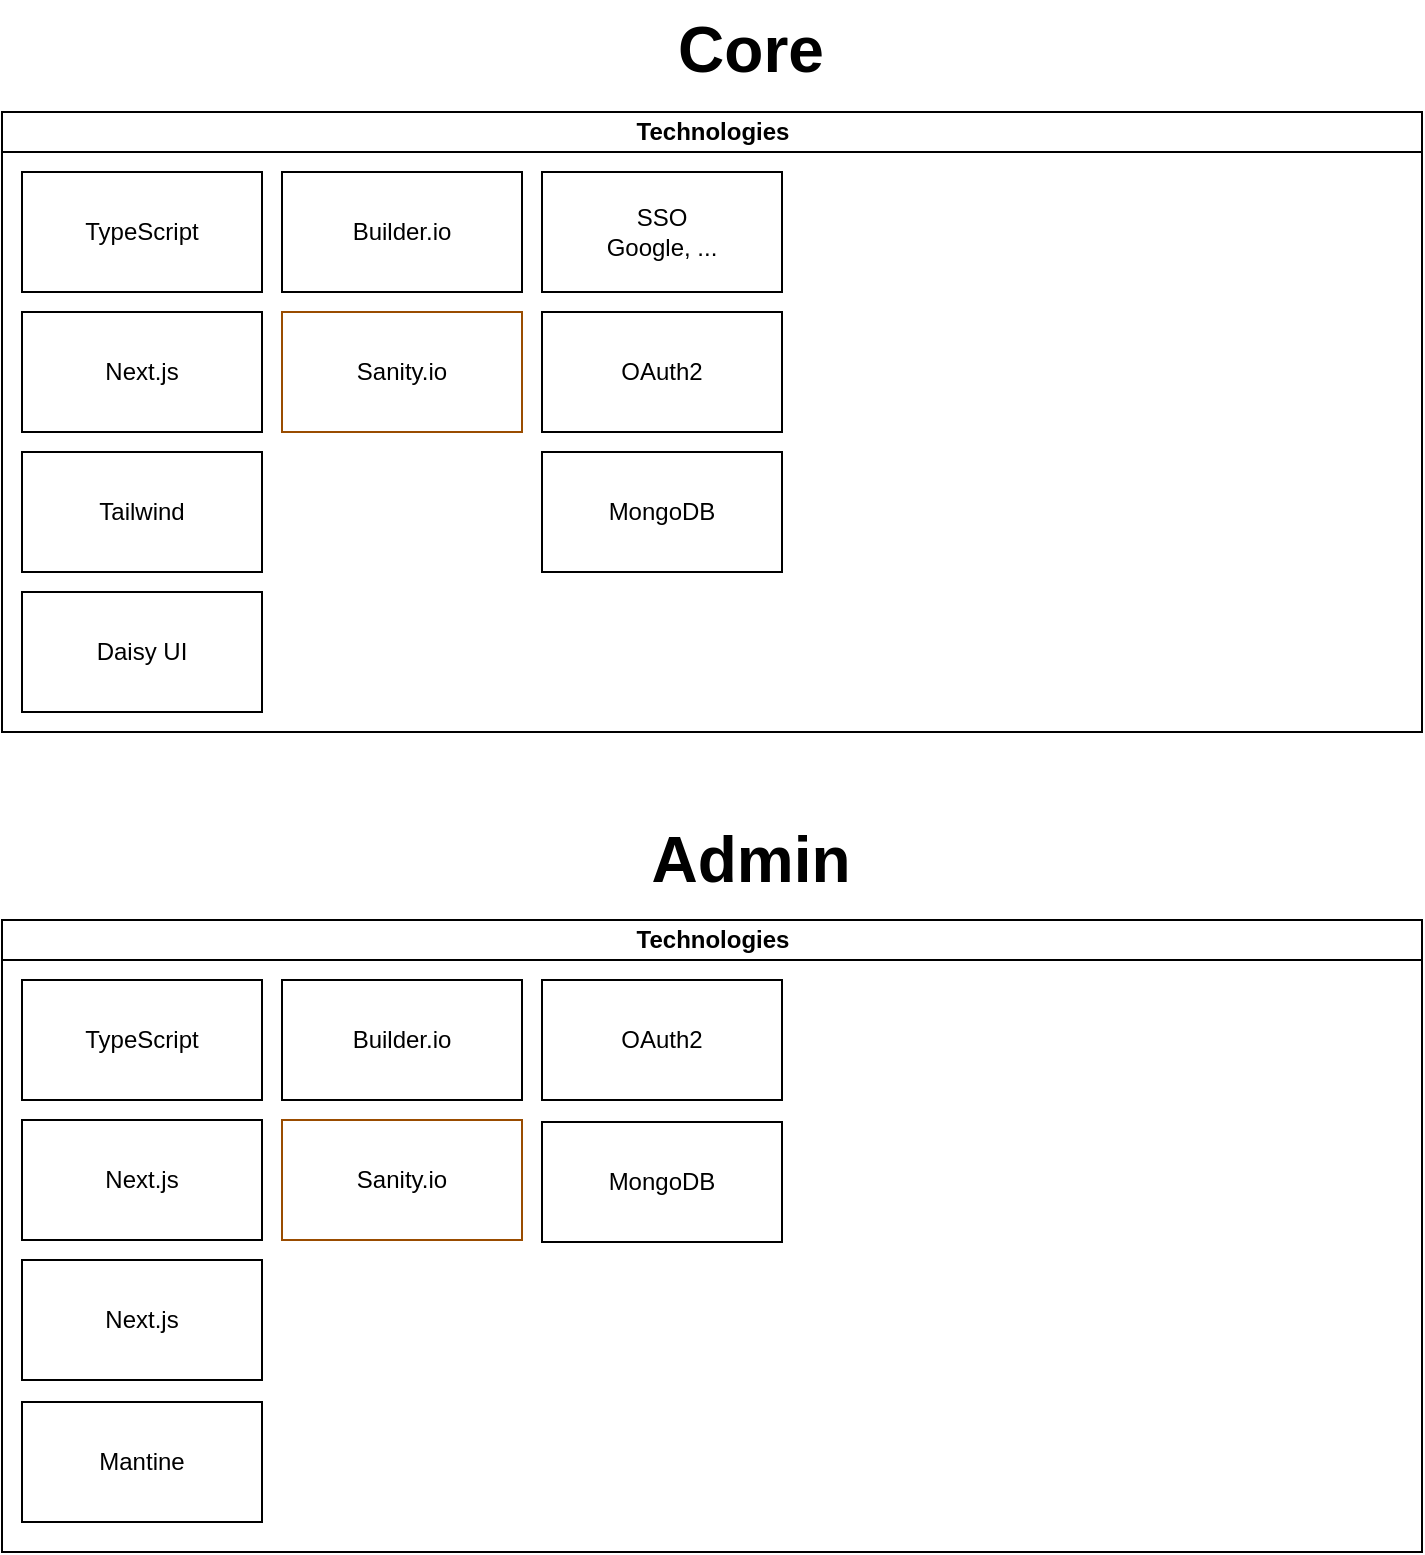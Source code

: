 <mxfile version="24.3.1" type="github">
  <diagram id="prtHgNgQTEPvFCAcTncT" name="Page-1">
    <mxGraphModel dx="1434" dy="804" grid="1" gridSize="10" guides="1" tooltips="1" connect="1" arrows="1" fold="1" page="1" pageScale="1" pageWidth="827" pageHeight="1169" math="0" shadow="0">
      <root>
        <mxCell id="0" />
        <mxCell id="1" parent="0" />
        <mxCell id="dNxyNK7c78bLwvsdeMH5-11" value="Technologies" style="swimlane;html=1;startSize=20;horizontal=1;containerType=tree;glass=0;" parent="1" vertex="1">
          <mxGeometry x="40" y="80" width="710" height="310" as="geometry" />
        </mxCell>
        <mxCell id="8rBIdCPRuKrs7vnbV3eI-1" value="TypeScript" style="rounded=0;whiteSpace=wrap;html=1;" parent="dNxyNK7c78bLwvsdeMH5-11" vertex="1">
          <mxGeometry x="10" y="30" width="120" height="60" as="geometry" />
        </mxCell>
        <mxCell id="8rBIdCPRuKrs7vnbV3eI-2" value="Next.js" style="rounded=0;whiteSpace=wrap;html=1;" parent="dNxyNK7c78bLwvsdeMH5-11" vertex="1">
          <mxGeometry x="10" y="100" width="120" height="60" as="geometry" />
        </mxCell>
        <mxCell id="8rBIdCPRuKrs7vnbV3eI-3" value="Tailwind" style="rounded=0;whiteSpace=wrap;html=1;" parent="dNxyNK7c78bLwvsdeMH5-11" vertex="1">
          <mxGeometry x="10" y="170" width="120" height="60" as="geometry" />
        </mxCell>
        <mxCell id="8rBIdCPRuKrs7vnbV3eI-10" value="Daisy UI" style="rounded=0;whiteSpace=wrap;html=1;" parent="dNxyNK7c78bLwvsdeMH5-11" vertex="1">
          <mxGeometry x="10" y="240" width="120" height="60" as="geometry" />
        </mxCell>
        <mxCell id="8rBIdCPRuKrs7vnbV3eI-11" value="SSO&lt;br&gt;Google, ..." style="rounded=0;whiteSpace=wrap;html=1;" parent="dNxyNK7c78bLwvsdeMH5-11" vertex="1">
          <mxGeometry x="270" y="30" width="120" height="60" as="geometry" />
        </mxCell>
        <mxCell id="8rBIdCPRuKrs7vnbV3eI-12" value="MongoDB" style="rounded=0;whiteSpace=wrap;html=1;" parent="dNxyNK7c78bLwvsdeMH5-11" vertex="1">
          <mxGeometry x="270" y="170" width="120" height="60" as="geometry" />
        </mxCell>
        <mxCell id="8rBIdCPRuKrs7vnbV3eI-13" value="Builder.io" style="rounded=0;whiteSpace=wrap;html=1;" parent="dNxyNK7c78bLwvsdeMH5-11" vertex="1">
          <mxGeometry x="140" y="30" width="120" height="60" as="geometry" />
        </mxCell>
        <mxCell id="8rBIdCPRuKrs7vnbV3eI-15" value="Sanity.io" style="rounded=0;whiteSpace=wrap;html=1;strokeColor=#994C00;" parent="dNxyNK7c78bLwvsdeMH5-11" vertex="1">
          <mxGeometry x="140" y="100" width="120" height="60" as="geometry" />
        </mxCell>
        <mxCell id="M8-b63AuhIMlsnjuittQ-5" value="OAuth2" style="rounded=0;whiteSpace=wrap;html=1;" vertex="1" parent="dNxyNK7c78bLwvsdeMH5-11">
          <mxGeometry x="270" y="100" width="120" height="60" as="geometry" />
        </mxCell>
        <mxCell id="8rBIdCPRuKrs7vnbV3eI-4" value="Core" style="text;html=1;align=center;verticalAlign=middle;resizable=0;points=[];autosize=1;strokeColor=none;fillColor=none;fontSize=32;fontStyle=1" parent="1" vertex="1">
          <mxGeometry x="369" y="24" width="90" height="50" as="geometry" />
        </mxCell>
        <mxCell id="8rBIdCPRuKrs7vnbV3eI-5" value="Technologies" style="swimlane;html=1;startSize=20;horizontal=1;containerType=tree;glass=0;" parent="1" vertex="1">
          <mxGeometry x="40" y="484" width="710" height="316" as="geometry" />
        </mxCell>
        <mxCell id="8rBIdCPRuKrs7vnbV3eI-6" value="TypeScript" style="rounded=0;whiteSpace=wrap;html=1;" parent="8rBIdCPRuKrs7vnbV3eI-5" vertex="1">
          <mxGeometry x="10" y="30" width="120" height="60" as="geometry" />
        </mxCell>
        <mxCell id="8rBIdCPRuKrs7vnbV3eI-7" value="Next.js" style="rounded=0;whiteSpace=wrap;html=1;" parent="8rBIdCPRuKrs7vnbV3eI-5" vertex="1">
          <mxGeometry x="10" y="100" width="120" height="60" as="geometry" />
        </mxCell>
        <mxCell id="8rBIdCPRuKrs7vnbV3eI-8" value="Next.js" style="rounded=0;whiteSpace=wrap;html=1;" parent="8rBIdCPRuKrs7vnbV3eI-5" vertex="1">
          <mxGeometry x="10" y="170" width="120" height="60" as="geometry" />
        </mxCell>
        <mxCell id="8rBIdCPRuKrs7vnbV3eI-16" value="Mantine" style="rounded=0;whiteSpace=wrap;html=1;" parent="8rBIdCPRuKrs7vnbV3eI-5" vertex="1">
          <mxGeometry x="10" y="241" width="120" height="60" as="geometry" />
        </mxCell>
        <mxCell id="M8-b63AuhIMlsnjuittQ-1" value="Builder.io" style="rounded=0;whiteSpace=wrap;html=1;" vertex="1" parent="8rBIdCPRuKrs7vnbV3eI-5">
          <mxGeometry x="140" y="30" width="120" height="60" as="geometry" />
        </mxCell>
        <mxCell id="M8-b63AuhIMlsnjuittQ-2" value="Sanity.io" style="rounded=0;whiteSpace=wrap;html=1;strokeColor=#994C00;" vertex="1" parent="8rBIdCPRuKrs7vnbV3eI-5">
          <mxGeometry x="140" y="100" width="120" height="60" as="geometry" />
        </mxCell>
        <mxCell id="M8-b63AuhIMlsnjuittQ-3" value="OAuth2" style="rounded=0;whiteSpace=wrap;html=1;" vertex="1" parent="8rBIdCPRuKrs7vnbV3eI-5">
          <mxGeometry x="270" y="30" width="120" height="60" as="geometry" />
        </mxCell>
        <mxCell id="M8-b63AuhIMlsnjuittQ-4" value="MongoDB" style="rounded=0;whiteSpace=wrap;html=1;" vertex="1" parent="8rBIdCPRuKrs7vnbV3eI-5">
          <mxGeometry x="270" y="101" width="120" height="60" as="geometry" />
        </mxCell>
        <mxCell id="8rBIdCPRuKrs7vnbV3eI-9" value="Admin" style="text;html=1;align=center;verticalAlign=middle;resizable=0;points=[];autosize=1;strokeColor=none;fillColor=none;fontSize=32;fontStyle=1" parent="1" vertex="1">
          <mxGeometry x="359" y="429" width="110" height="50" as="geometry" />
        </mxCell>
      </root>
    </mxGraphModel>
  </diagram>
</mxfile>
